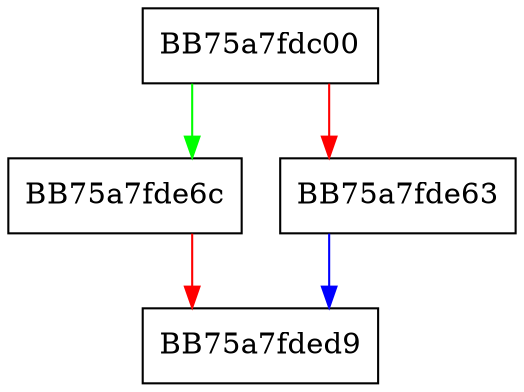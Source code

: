 digraph Ufs_init_module {
  node [shape="box"];
  graph [splines=ortho];
  BB75a7fdc00 -> BB75a7fde6c [color="green"];
  BB75a7fdc00 -> BB75a7fde63 [color="red"];
  BB75a7fde63 -> BB75a7fded9 [color="blue"];
  BB75a7fde6c -> BB75a7fded9 [color="red"];
}